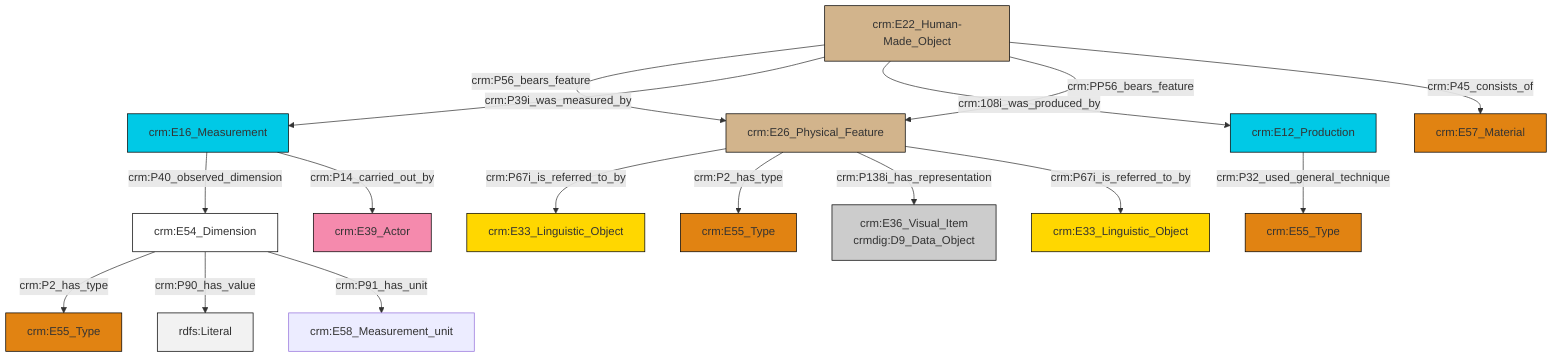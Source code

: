 graph TD
classDef Literal fill:#f2f2f2,stroke:#000000;
classDef CRM_Entity fill:#FFFFFF,stroke:#000000;
classDef Temporal_Entity fill:#00C9E6, stroke:#000000;
classDef Type fill:#E18312, stroke:#000000;
classDef Time-Span fill:#2C9C91, stroke:#000000;
classDef Appellation fill:#FFEB7F, stroke:#000000;
classDef Place fill:#008836, stroke:#000000;
classDef Persistent_Item fill:#B266B2, stroke:#000000;
classDef Conceptual_Object fill:#FFD700, stroke:#000000;
classDef Physical_Thing fill:#D2B48C, stroke:#000000;
classDef Actor fill:#f58aad, stroke:#000000;
classDef PC_Classes fill:#4ce600, stroke:#000000;
classDef Multi fill:#cccccc,stroke:#000000;

2["crm:E12_Production"]:::Temporal_Entity -->|crm:P32_used_general_technique| 4["crm:E55_Type"]:::Type
5["crm:E26_Physical_Feature"]:::Physical_Thing -->|crm:P67i_is_referred_to_by| 6["crm:E33_Linguistic_Object"]:::Conceptual_Object
10["crm:E54_Dimension"]:::CRM_Entity -->|crm:P2_has_type| 11["crm:E55_Type"]:::Type
12["crm:E22_Human-Made_Object"]:::Physical_Thing -->|crm:P56_bears_feature| 5["crm:E26_Physical_Feature"]:::Physical_Thing
12["crm:E22_Human-Made_Object"]:::Physical_Thing -->|crm:P39i_was_measured_by| 13["crm:E16_Measurement"]:::Temporal_Entity
12["crm:E22_Human-Made_Object"]:::Physical_Thing -->|crm:108i_was_produced_by| 2["crm:E12_Production"]:::Temporal_Entity
13["crm:E16_Measurement"]:::Temporal_Entity -->|crm:P40_observed_dimension| 10["crm:E54_Dimension"]:::CRM_Entity
10["crm:E54_Dimension"]:::CRM_Entity -->|crm:P90_has_value| 18[rdfs:Literal]:::Literal
5["crm:E26_Physical_Feature"]:::Physical_Thing -->|crm:P2_has_type| 25["crm:E55_Type"]:::Type
5["crm:E26_Physical_Feature"]:::Physical_Thing -->|crm:P138i_has_representation| 20["crm:E36_Visual_Item<br>crmdig:D9_Data_Object"]:::Multi
12["crm:E22_Human-Made_Object"]:::Physical_Thing -->|crm:PP56_bears_feature| 5["crm:E26_Physical_Feature"]:::Physical_Thing
13["crm:E16_Measurement"]:::Temporal_Entity -->|crm:P14_carried_out_by| 26["crm:E39_Actor"]:::Actor
10["crm:E54_Dimension"]:::CRM_Entity -->|crm:P91_has_unit| 7["crm:E58_Measurement_unit"]:::Default
12["crm:E22_Human-Made_Object"]:::Physical_Thing -->|crm:P45_consists_of| 0["crm:E57_Material"]:::Type
5["crm:E26_Physical_Feature"]:::Physical_Thing -->|crm:P67i_is_referred_to_by| 15["crm:E33_Linguistic_Object"]:::Conceptual_Object